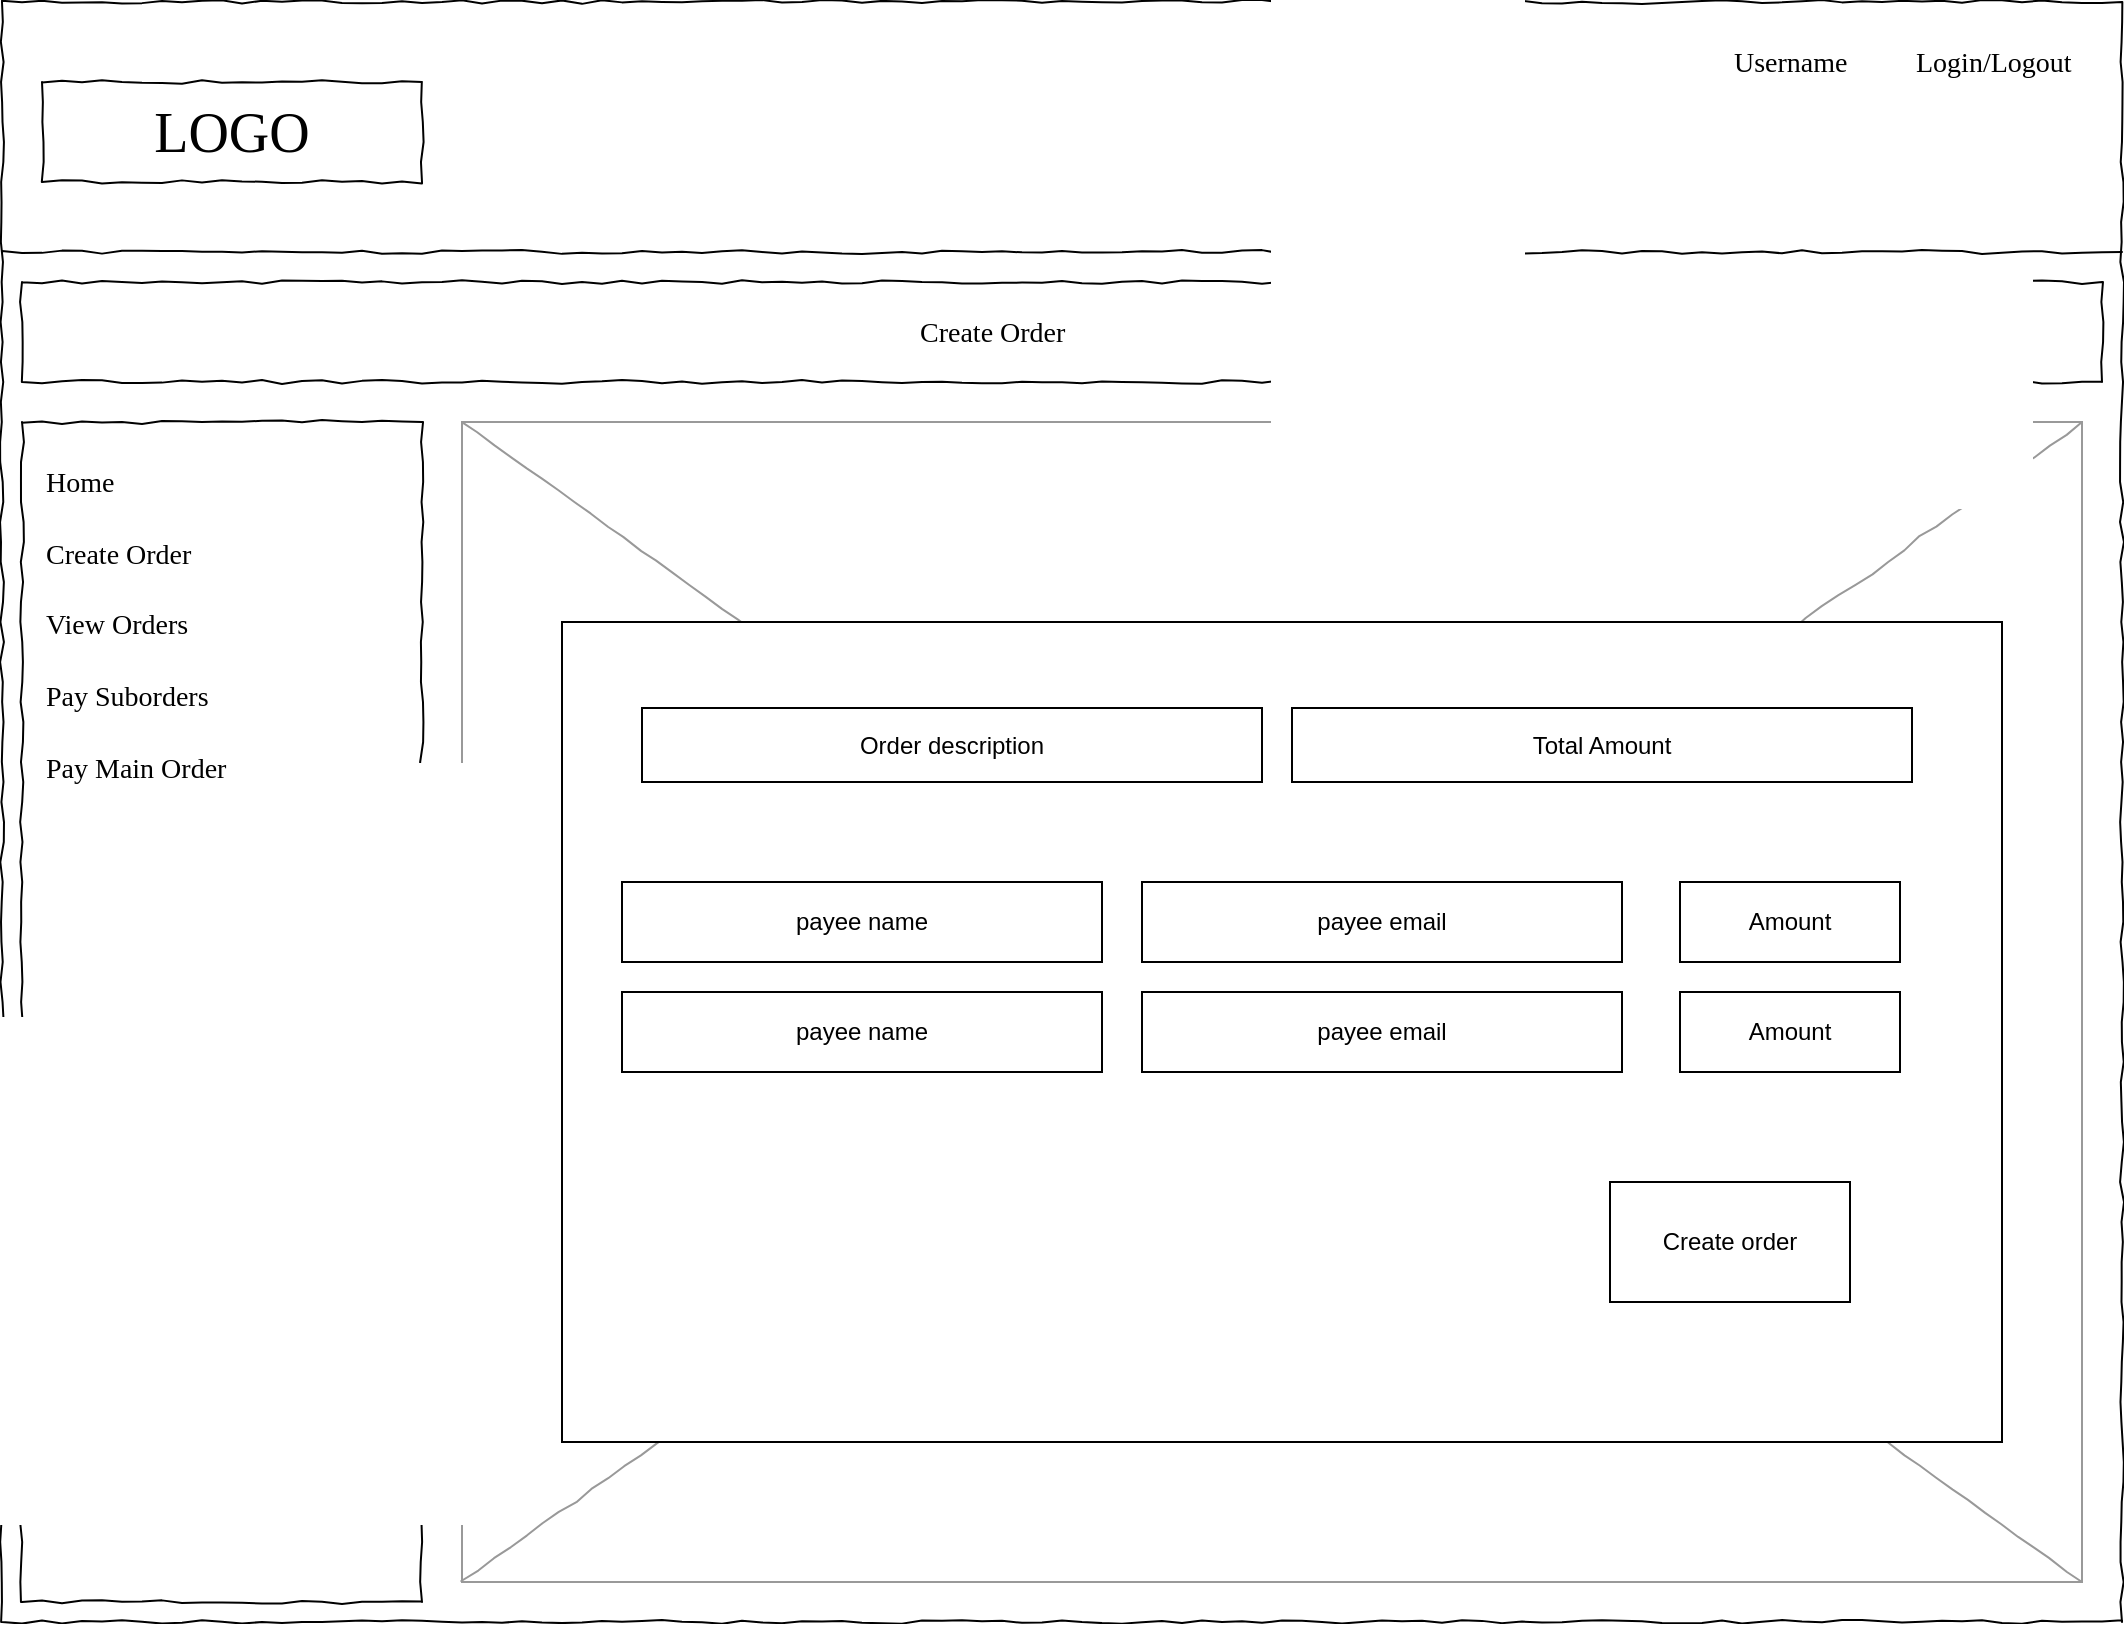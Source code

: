 <mxfile version="26.2.14">
  <diagram name="Page-1" id="03018318-947c-dd8e-b7a3-06fadd420f32">
    <mxGraphModel dx="1453" dy="788" grid="1" gridSize="10" guides="1" tooltips="1" connect="1" arrows="1" fold="1" page="1" pageScale="1" pageWidth="1100" pageHeight="850" background="none" math="0" shadow="0">
      <root>
        <mxCell id="0" />
        <mxCell id="1" parent="0" />
        <mxCell id="677b7b8949515195-1" value="" style="whiteSpace=wrap;html=1;rounded=0;shadow=0;labelBackgroundColor=none;strokeColor=#000000;strokeWidth=1;fillColor=none;fontFamily=Verdana;fontSize=12;fontColor=#000000;align=center;comic=1;" parent="1" vertex="1">
          <mxGeometry x="20" y="20" width="1060" height="810" as="geometry" />
        </mxCell>
        <mxCell id="677b7b8949515195-2" value="LOGO" style="whiteSpace=wrap;html=1;rounded=0;shadow=0;labelBackgroundColor=none;strokeWidth=1;fontFamily=Verdana;fontSize=28;align=center;comic=1;" parent="1" vertex="1">
          <mxGeometry x="40" y="60" width="190" height="50" as="geometry" />
        </mxCell>
        <mxCell id="677b7b8949515195-6" value="Username" style="text;html=1;points=[];align=left;verticalAlign=top;spacingTop=-4;fontSize=14;fontFamily=Verdana" parent="1" vertex="1">
          <mxGeometry x="884" y="40" width="60" height="20" as="geometry" />
        </mxCell>
        <mxCell id="677b7b8949515195-7" value="Login/Logout" style="text;html=1;points=[];align=left;verticalAlign=top;spacingTop=-4;fontSize=14;fontFamily=Verdana" parent="1" vertex="1">
          <mxGeometry x="975" y="40" width="60" height="20" as="geometry" />
        </mxCell>
        <mxCell id="677b7b8949515195-8" value="" style="whiteSpace=wrap;html=1;rounded=0;shadow=0;labelBackgroundColor=none;strokeWidth=1;fillColor=none;fontFamily=Verdana;fontSize=12;align=center;comic=1;" parent="1" vertex="1">
          <mxGeometry x="30" y="230" width="200" height="590" as="geometry" />
        </mxCell>
        <mxCell id="677b7b8949515195-9" value="" style="line;strokeWidth=1;html=1;rounded=0;shadow=0;labelBackgroundColor=none;fillColor=none;fontFamily=Verdana;fontSize=14;fontColor=#000000;align=center;comic=1;" parent="1" vertex="1">
          <mxGeometry x="20" y="140" width="1060" height="10" as="geometry" />
        </mxCell>
        <mxCell id="677b7b8949515195-10" value="" style="whiteSpace=wrap;html=1;rounded=0;shadow=0;labelBackgroundColor=none;strokeWidth=1;fillColor=none;fontFamily=Verdana;fontSize=12;align=center;comic=1;" parent="1" vertex="1">
          <mxGeometry x="30" y="160" width="1040" height="50" as="geometry" />
        </mxCell>
        <mxCell id="677b7b8949515195-12" value="Create Order" style="text;html=1;points=[];align=left;verticalAlign=top;spacingTop=-4;fontSize=14;fontFamily=Verdana" parent="1" vertex="1">
          <mxGeometry x="477" y="175" width="60" height="20" as="geometry" />
        </mxCell>
        <mxCell id="677b7b8949515195-16" value="" style="verticalLabelPosition=bottom;shadow=0;dashed=0;align=center;html=1;verticalAlign=top;strokeWidth=1;shape=mxgraph.mockup.graphics.simpleIcon;strokeColor=#999999;rounded=0;labelBackgroundColor=none;fontFamily=Verdana;fontSize=14;fontColor=#000000;comic=1;" parent="1" vertex="1">
          <mxGeometry x="250" y="230" width="810" height="580" as="geometry" />
        </mxCell>
        <mxCell id="677b7b8949515195-27" value="Home" style="text;html=1;points=[];align=left;verticalAlign=top;spacingTop=-4;fontSize=14;fontFamily=Verdana" parent="1" vertex="1">
          <mxGeometry x="40" y="250" width="170" height="20" as="geometry" />
        </mxCell>
        <mxCell id="677b7b8949515195-28" value="Create Order" style="text;html=1;points=[];align=left;verticalAlign=top;spacingTop=-4;fontSize=14;fontFamily=Verdana" parent="1" vertex="1">
          <mxGeometry x="40" y="286" width="170" height="20" as="geometry" />
        </mxCell>
        <mxCell id="677b7b8949515195-29" value="View Orders" style="text;html=1;points=[];align=left;verticalAlign=top;spacingTop=-4;fontSize=14;fontFamily=Verdana" parent="1" vertex="1">
          <mxGeometry x="40" y="321" width="170" height="20" as="geometry" />
        </mxCell>
        <mxCell id="677b7b8949515195-30" value="Pay Suborders" style="text;html=1;points=[];align=left;verticalAlign=top;spacingTop=-4;fontSize=14;fontFamily=Verdana" parent="1" vertex="1">
          <mxGeometry x="40" y="357" width="170" height="20" as="geometry" />
        </mxCell>
        <mxCell id="677b7b8949515195-39" value="Pay Main Order" style="text;html=1;points=[];align=left;verticalAlign=top;spacingTop=-4;fontSize=14;fontFamily=Verdana" parent="1" vertex="1">
          <mxGeometry x="40" y="393" width="170" height="20" as="geometry" />
        </mxCell>
        <mxCell id="SYGh61o17dUXe8OKLeJX-3" value="" style="rounded=0;whiteSpace=wrap;html=1;align=center;" vertex="1" parent="1">
          <mxGeometry x="300" y="330" width="720" height="410" as="geometry" />
        </mxCell>
        <mxCell id="SYGh61o17dUXe8OKLeJX-4" value="Order description" style="rounded=0;whiteSpace=wrap;html=1;" vertex="1" parent="1">
          <mxGeometry x="340" y="373" width="310" height="37" as="geometry" />
        </mxCell>
        <mxCell id="SYGh61o17dUXe8OKLeJX-5" value="Total Amount" style="rounded=0;whiteSpace=wrap;html=1;" vertex="1" parent="1">
          <mxGeometry x="665" y="373" width="310" height="37" as="geometry" />
        </mxCell>
        <mxCell id="SYGh61o17dUXe8OKLeJX-6" value="payee name" style="rounded=0;whiteSpace=wrap;html=1;" vertex="1" parent="1">
          <mxGeometry x="330" y="460" width="240" height="40" as="geometry" />
        </mxCell>
        <mxCell id="SYGh61o17dUXe8OKLeJX-7" value="payee email" style="rounded=0;whiteSpace=wrap;html=1;" vertex="1" parent="1">
          <mxGeometry x="590" y="460" width="240" height="40" as="geometry" />
        </mxCell>
        <mxCell id="SYGh61o17dUXe8OKLeJX-8" value="Amount" style="rounded=0;whiteSpace=wrap;html=1;" vertex="1" parent="1">
          <mxGeometry x="859" y="460" width="110" height="40" as="geometry" />
        </mxCell>
        <mxCell id="SYGh61o17dUXe8OKLeJX-9" value="payee name" style="rounded=0;whiteSpace=wrap;html=1;" vertex="1" parent="1">
          <mxGeometry x="330" y="515" width="240" height="40" as="geometry" />
        </mxCell>
        <mxCell id="SYGh61o17dUXe8OKLeJX-10" value="payee email" style="rounded=0;whiteSpace=wrap;html=1;" vertex="1" parent="1">
          <mxGeometry x="590" y="515" width="240" height="40" as="geometry" />
        </mxCell>
        <mxCell id="SYGh61o17dUXe8OKLeJX-11" value="Amount" style="rounded=0;whiteSpace=wrap;html=1;" vertex="1" parent="1">
          <mxGeometry x="859" y="515" width="110" height="40" as="geometry" />
        </mxCell>
        <mxCell id="SYGh61o17dUXe8OKLeJX-15" value="Create order" style="rounded=0;whiteSpace=wrap;html=1;" vertex="1" parent="1">
          <mxGeometry x="824" y="610" width="120" height="60" as="geometry" />
        </mxCell>
      </root>
    </mxGraphModel>
  </diagram>
</mxfile>
